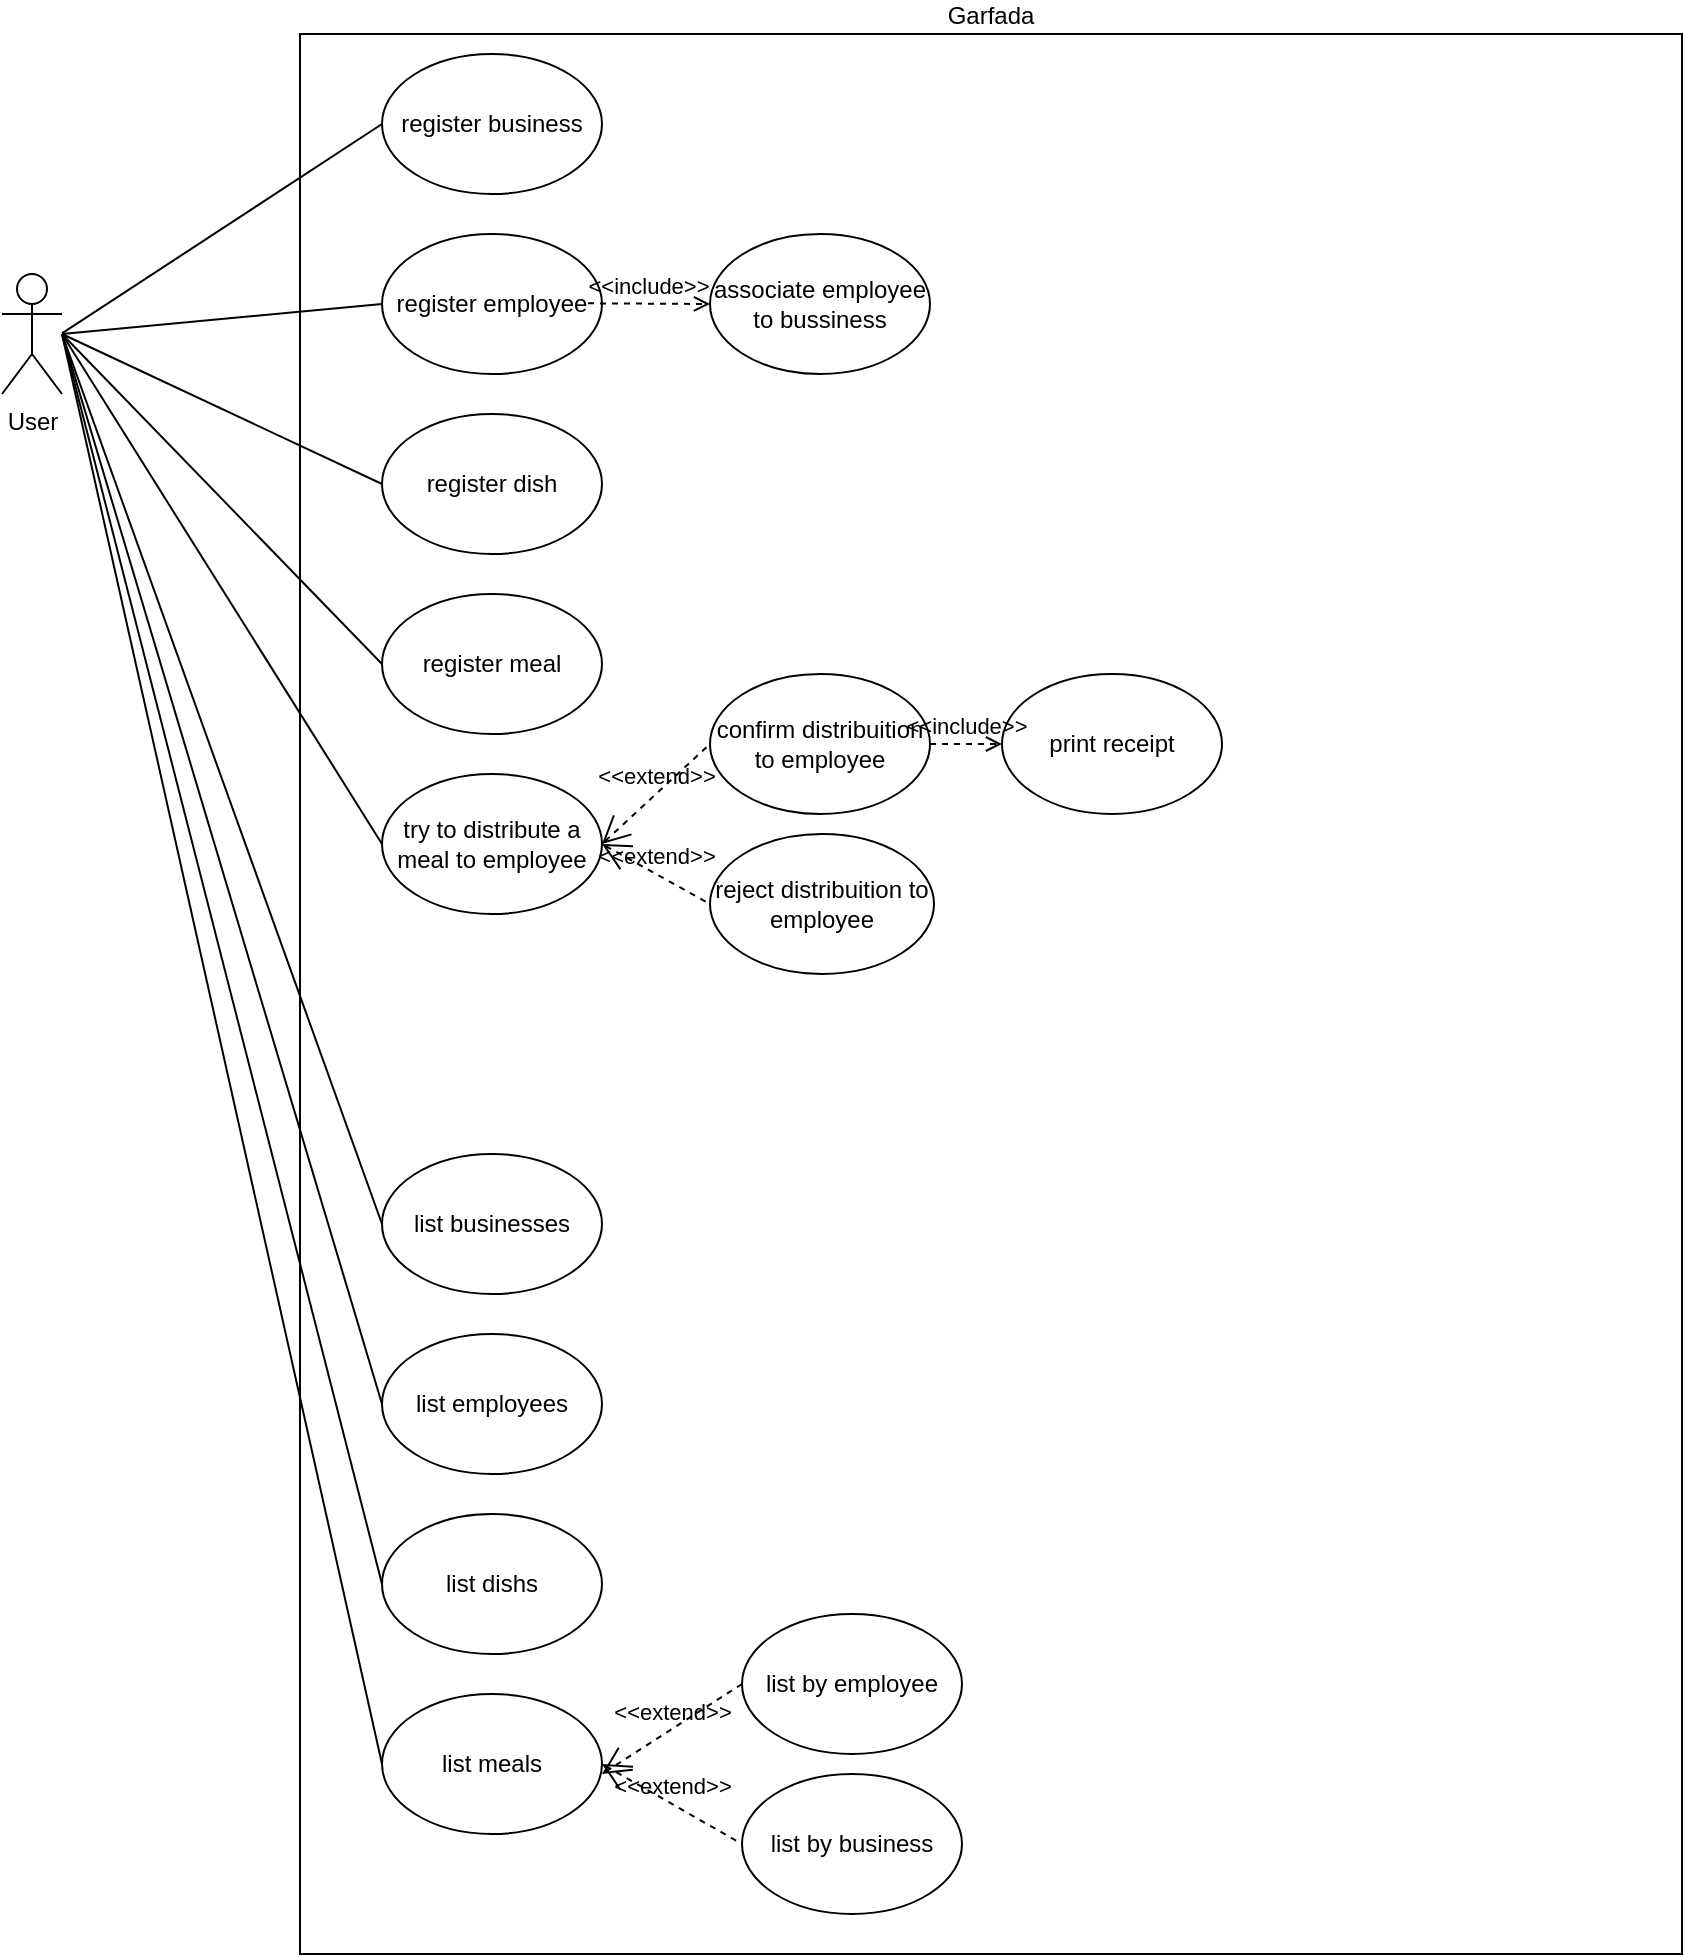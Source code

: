 <mxfile version="15.5.4" type="embed"><diagram id="xGc4d0vdUnooj7DaZEFL" name="Page-1"><mxGraphModel dx="1158" dy="643" grid="1" gridSize="10" guides="1" tooltips="1" connect="1" arrows="1" fold="1" page="1" pageScale="1" pageWidth="827" pageHeight="1169" math="0" shadow="0"><root><mxCell id="0"/><mxCell id="1" parent="0"/><mxCell id="LwF9lTMq37MXV0fiyUSh-4" value="&lt;div&gt;&lt;span&gt;Garfada&lt;/span&gt;&lt;/div&gt;" style="rounded=0;whiteSpace=wrap;html=1;labelPosition=center;verticalLabelPosition=top;align=center;verticalAlign=bottom;" parent="1" vertex="1"><mxGeometry x="459" y="80" width="691" height="960" as="geometry"/></mxCell><mxCell id="LwF9lTMq37MXV0fiyUSh-1" value="&lt;div&gt;User&lt;/div&gt;" style="shape=umlActor;html=1;verticalLabelPosition=bottom;verticalAlign=top;align=center;" parent="1" vertex="1"><mxGeometry x="310" y="200" width="30" height="60" as="geometry"/></mxCell><mxCell id="LwF9lTMq37MXV0fiyUSh-7" value="register meal" style="ellipse;whiteSpace=wrap;html=1;" parent="1" vertex="1"><mxGeometry x="500" y="360" width="110" height="70" as="geometry"/></mxCell><mxCell id="LwF9lTMq37MXV0fiyUSh-8" value="register dish" style="ellipse;whiteSpace=wrap;html=1;" parent="1" vertex="1"><mxGeometry x="500" y="270" width="110" height="70" as="geometry"/></mxCell><mxCell id="LwF9lTMq37MXV0fiyUSh-9" value="register employee" style="ellipse;whiteSpace=wrap;html=1;" parent="1" vertex="1"><mxGeometry x="500" y="180" width="110" height="70" as="geometry"/></mxCell><mxCell id="LwF9lTMq37MXV0fiyUSh-10" value="&lt;div&gt;register business&lt;/div&gt;" style="ellipse;whiteSpace=wrap;html=1;" parent="1" vertex="1"><mxGeometry x="500" y="90" width="110" height="70" as="geometry"/></mxCell><mxCell id="LwF9lTMq37MXV0fiyUSh-19" value="try to distribute a meal to employee" style="ellipse;whiteSpace=wrap;html=1;" parent="1" vertex="1"><mxGeometry x="500" y="450" width="110" height="70" as="geometry"/></mxCell><mxCell id="LwF9lTMq37MXV0fiyUSh-24" value="&lt;div&gt;associate employee&lt;/div&gt;&lt;div&gt;to bussiness&lt;br&gt;&lt;/div&gt;" style="ellipse;whiteSpace=wrap;html=1;" parent="1" vertex="1"><mxGeometry x="664" y="180" width="110" height="70" as="geometry"/></mxCell><mxCell id="LwF9lTMq37MXV0fiyUSh-28" value="&amp;lt;&amp;lt;include&amp;gt;&amp;gt;" style="edgeStyle=none;html=1;endArrow=open;verticalAlign=bottom;dashed=1;labelBackgroundColor=none;rounded=0;entryX=0;entryY=0.5;entryDx=0;entryDy=0;" parent="1" edge="1" target="LwF9lTMq37MXV0fiyUSh-24"><mxGeometry width="160" relative="1" as="geometry"><mxPoint x="603.0" y="214.66" as="sourcePoint"/><mxPoint x="683.0" y="215" as="targetPoint"/></mxGeometry></mxCell><mxCell id="LwF9lTMq37MXV0fiyUSh-34" value="confirm distribuition to employee" style="ellipse;whiteSpace=wrap;html=1;" parent="1" vertex="1"><mxGeometry x="664" y="400" width="110" height="70" as="geometry"/></mxCell><mxCell id="LwF9lTMq37MXV0fiyUSh-35" value="reject distribuition to employee" style="ellipse;whiteSpace=wrap;html=1;" parent="1" vertex="1"><mxGeometry x="664" y="480" width="112" height="70" as="geometry"/></mxCell><mxCell id="LwF9lTMq37MXV0fiyUSh-36" value="&amp;lt;&amp;lt;extend&amp;gt;&amp;gt;" style="edgeStyle=none;html=1;startArrow=open;endArrow=none;startSize=12;verticalAlign=bottom;dashed=1;labelBackgroundColor=none;rounded=0;entryX=0;entryY=0.5;entryDx=0;entryDy=0;exitX=1;exitY=0.5;exitDx=0;exitDy=0;" parent="1" source="LwF9lTMq37MXV0fiyUSh-19" target="LwF9lTMq37MXV0fiyUSh-34" edge="1"><mxGeometry width="160" relative="1" as="geometry"><mxPoint x="808.0" y="480" as="sourcePoint"/><mxPoint x="720" y="540" as="targetPoint"/></mxGeometry></mxCell><mxCell id="LwF9lTMq37MXV0fiyUSh-37" value="&amp;lt;&amp;lt;extend&amp;gt;&amp;gt;" style="edgeStyle=none;html=1;startArrow=open;endArrow=none;startSize=12;verticalAlign=bottom;dashed=1;labelBackgroundColor=none;rounded=0;entryX=0;entryY=0.5;entryDx=0;entryDy=0;exitX=1;exitY=0.5;exitDx=0;exitDy=0;" parent="1" source="LwF9lTMq37MXV0fiyUSh-19" target="LwF9lTMq37MXV0fiyUSh-35" edge="1"><mxGeometry width="160" relative="1" as="geometry"><mxPoint x="640" y="490" as="sourcePoint"/><mxPoint x="708" y="630" as="targetPoint"/></mxGeometry></mxCell><mxCell id="LwF9lTMq37MXV0fiyUSh-42" value="list meals" style="ellipse;whiteSpace=wrap;html=1;" parent="1" vertex="1"><mxGeometry x="500" y="910" width="110" height="70" as="geometry"/></mxCell><mxCell id="LwF9lTMq37MXV0fiyUSh-43" value="list dishs" style="ellipse;whiteSpace=wrap;html=1;" parent="1" vertex="1"><mxGeometry x="500" y="820" width="110" height="70" as="geometry"/></mxCell><mxCell id="LwF9lTMq37MXV0fiyUSh-44" value="list employees" style="ellipse;whiteSpace=wrap;html=1;" parent="1" vertex="1"><mxGeometry x="500" y="730" width="110" height="70" as="geometry"/></mxCell><mxCell id="LwF9lTMq37MXV0fiyUSh-45" value="&lt;div&gt;list businesses&lt;/div&gt;" style="ellipse;whiteSpace=wrap;html=1;" parent="1" vertex="1"><mxGeometry x="500" y="640" width="110" height="70" as="geometry"/></mxCell><mxCell id="LwF9lTMq37MXV0fiyUSh-52" value="&amp;lt;&amp;lt;extend&amp;gt;&amp;gt;" style="edgeStyle=none;html=1;startArrow=open;endArrow=none;startSize=12;verticalAlign=bottom;dashed=1;labelBackgroundColor=none;rounded=0;entryX=0;entryY=0.5;entryDx=0;entryDy=0;exitX=1;exitY=0.5;exitDx=0;exitDy=0;" parent="1" source="LwF9lTMq37MXV0fiyUSh-42" target="oOK-4Qcx4Y4q6fW5dUkM-2" edge="1"><mxGeometry width="160" relative="1" as="geometry"><mxPoint x="595.0" y="860" as="sourcePoint"/><mxPoint x="680.0" y="990" as="targetPoint"/></mxGeometry></mxCell><mxCell id="LwF9lTMq37MXV0fiyUSh-53" value="&amp;lt;&amp;lt;extend&amp;gt;&amp;gt;" style="edgeStyle=none;html=1;startArrow=open;endArrow=none;startSize=12;verticalAlign=bottom;dashed=1;labelBackgroundColor=none;rounded=0;entryX=0;entryY=0.5;entryDx=0;entryDy=0;" parent="1" target="oOK-4Qcx4Y4q6fW5dUkM-1" edge="1"><mxGeometry width="160" relative="1" as="geometry"><mxPoint x="610" y="950" as="sourcePoint"/><mxPoint x="676.64" y="901.44" as="targetPoint"/></mxGeometry></mxCell><mxCell id="LwF9lTMq37MXV0fiyUSh-58" value="" style="edgeStyle=none;html=1;endArrow=none;verticalAlign=bottom;rounded=0;entryX=0;entryY=0.5;entryDx=0;entryDy=0;" parent="1" target="LwF9lTMq37MXV0fiyUSh-10" edge="1"><mxGeometry width="160" relative="1" as="geometry"><mxPoint x="340" y="229.71" as="sourcePoint"/><mxPoint x="500" y="229.71" as="targetPoint"/></mxGeometry></mxCell><mxCell id="LwF9lTMq37MXV0fiyUSh-61" value="" style="edgeStyle=none;html=1;endArrow=none;verticalAlign=bottom;rounded=0;entryX=0;entryY=0.5;entryDx=0;entryDy=0;" parent="1" target="LwF9lTMq37MXV0fiyUSh-9" edge="1"><mxGeometry width="160" relative="1" as="geometry"><mxPoint x="340" y="230" as="sourcePoint"/><mxPoint x="510" y="135" as="targetPoint"/></mxGeometry></mxCell><mxCell id="LwF9lTMq37MXV0fiyUSh-62" value="" style="edgeStyle=none;html=1;endArrow=none;verticalAlign=bottom;rounded=0;entryX=0;entryY=0.5;entryDx=0;entryDy=0;" parent="1" target="LwF9lTMq37MXV0fiyUSh-8" edge="1"><mxGeometry width="160" relative="1" as="geometry"><mxPoint x="340" y="230" as="sourcePoint"/><mxPoint x="510" y="225" as="targetPoint"/></mxGeometry></mxCell><mxCell id="LwF9lTMq37MXV0fiyUSh-63" value="" style="edgeStyle=none;html=1;endArrow=none;verticalAlign=bottom;rounded=0;entryX=0;entryY=0.5;entryDx=0;entryDy=0;" parent="1" target="LwF9lTMq37MXV0fiyUSh-7" edge="1"><mxGeometry width="160" relative="1" as="geometry"><mxPoint x="340" y="230" as="sourcePoint"/><mxPoint x="510" y="315" as="targetPoint"/></mxGeometry></mxCell><mxCell id="LwF9lTMq37MXV0fiyUSh-64" value="" style="edgeStyle=none;html=1;endArrow=none;verticalAlign=bottom;rounded=0;entryX=0;entryY=0.5;entryDx=0;entryDy=0;" parent="1" target="LwF9lTMq37MXV0fiyUSh-19" edge="1"><mxGeometry width="160" relative="1" as="geometry"><mxPoint x="340" y="230" as="sourcePoint"/><mxPoint x="510" y="405" as="targetPoint"/></mxGeometry></mxCell><mxCell id="LwF9lTMq37MXV0fiyUSh-65" value="" style="edgeStyle=none;html=1;endArrow=none;verticalAlign=bottom;rounded=0;entryX=0;entryY=0.5;entryDx=0;entryDy=0;" parent="1" target="LwF9lTMq37MXV0fiyUSh-45" edge="1"><mxGeometry width="160" relative="1" as="geometry"><mxPoint x="340" y="230" as="sourcePoint"/><mxPoint x="510" y="495" as="targetPoint"/></mxGeometry></mxCell><mxCell id="LwF9lTMq37MXV0fiyUSh-66" value="" style="edgeStyle=none;html=1;endArrow=none;verticalAlign=bottom;rounded=0;entryX=0;entryY=0.5;entryDx=0;entryDy=0;" parent="1" target="LwF9lTMq37MXV0fiyUSh-44" edge="1"><mxGeometry width="160" relative="1" as="geometry"><mxPoint x="340" y="230" as="sourcePoint"/><mxPoint x="510" y="685" as="targetPoint"/></mxGeometry></mxCell><mxCell id="LwF9lTMq37MXV0fiyUSh-67" value="" style="edgeStyle=none;html=1;endArrow=none;verticalAlign=bottom;rounded=0;entryX=0;entryY=0.5;entryDx=0;entryDy=0;" parent="1" target="LwF9lTMq37MXV0fiyUSh-43" edge="1"><mxGeometry width="160" relative="1" as="geometry"><mxPoint x="340" y="230" as="sourcePoint"/><mxPoint x="510" y="775" as="targetPoint"/></mxGeometry></mxCell><mxCell id="LwF9lTMq37MXV0fiyUSh-68" value="" style="edgeStyle=none;html=1;endArrow=none;verticalAlign=bottom;rounded=0;entryX=0;entryY=0.5;entryDx=0;entryDy=0;" parent="1" target="LwF9lTMq37MXV0fiyUSh-42" edge="1"><mxGeometry width="160" relative="1" as="geometry"><mxPoint x="340" y="230" as="sourcePoint"/><mxPoint x="510" y="865" as="targetPoint"/></mxGeometry></mxCell><mxCell id="oOK-4Qcx4Y4q6fW5dUkM-1" value="list by employee" style="ellipse;whiteSpace=wrap;html=1;" parent="1" vertex="1"><mxGeometry x="680" y="870" width="110" height="70" as="geometry"/></mxCell><mxCell id="oOK-4Qcx4Y4q6fW5dUkM-2" value="list by business" style="ellipse;whiteSpace=wrap;html=1;" parent="1" vertex="1"><mxGeometry x="680" y="950" width="110" height="70" as="geometry"/></mxCell><mxCell id="2" value="print receipt" style="ellipse;whiteSpace=wrap;html=1;" vertex="1" parent="1"><mxGeometry x="810" y="400" width="110" height="70" as="geometry"/></mxCell><mxCell id="3" value="&amp;lt;&amp;lt;include&amp;gt;&amp;gt;" style="html=1;verticalAlign=bottom;labelBackgroundColor=none;endArrow=open;endFill=0;dashed=1;rounded=0;exitX=1;exitY=0.5;exitDx=0;exitDy=0;entryX=0;entryY=0.5;entryDx=0;entryDy=0;" edge="1" parent="1" source="LwF9lTMq37MXV0fiyUSh-34" target="2"><mxGeometry width="160" relative="1" as="geometry"><mxPoint x="870" y="340" as="sourcePoint"/><mxPoint x="1030" y="340" as="targetPoint"/></mxGeometry></mxCell></root></mxGraphModel></diagram></mxfile>